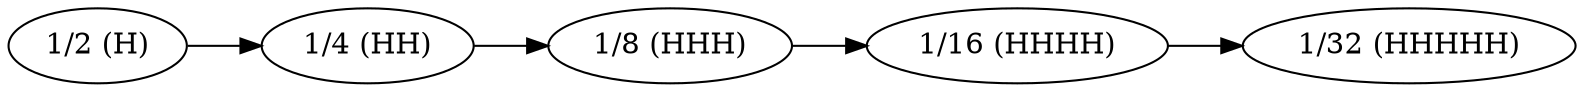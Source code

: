 digraph G {
rankdir=LR
a[label="1/2 (H)"];
b[label="1/4 (HH)"];
c[label="1/8 (HHH)"];
d[label="1/16 (HHHH)"];
e[label="1/32 (HHHHH)"];
a->b;
b->c;
c->d;
d->e;
}

